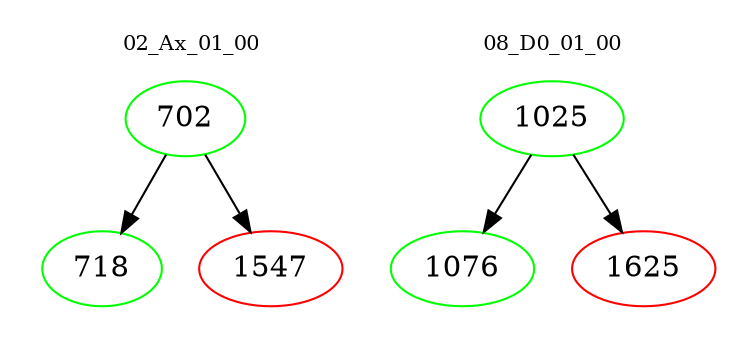 digraph{
subgraph cluster_0 {
color = white
label = "02_Ax_01_00";
fontsize=10;
T0_702 [label="702", color="green"]
T0_702 -> T0_718 [color="black"]
T0_718 [label="718", color="green"]
T0_702 -> T0_1547 [color="black"]
T0_1547 [label="1547", color="red"]
}
subgraph cluster_1 {
color = white
label = "08_D0_01_00";
fontsize=10;
T1_1025 [label="1025", color="green"]
T1_1025 -> T1_1076 [color="black"]
T1_1076 [label="1076", color="green"]
T1_1025 -> T1_1625 [color="black"]
T1_1625 [label="1625", color="red"]
}
}
